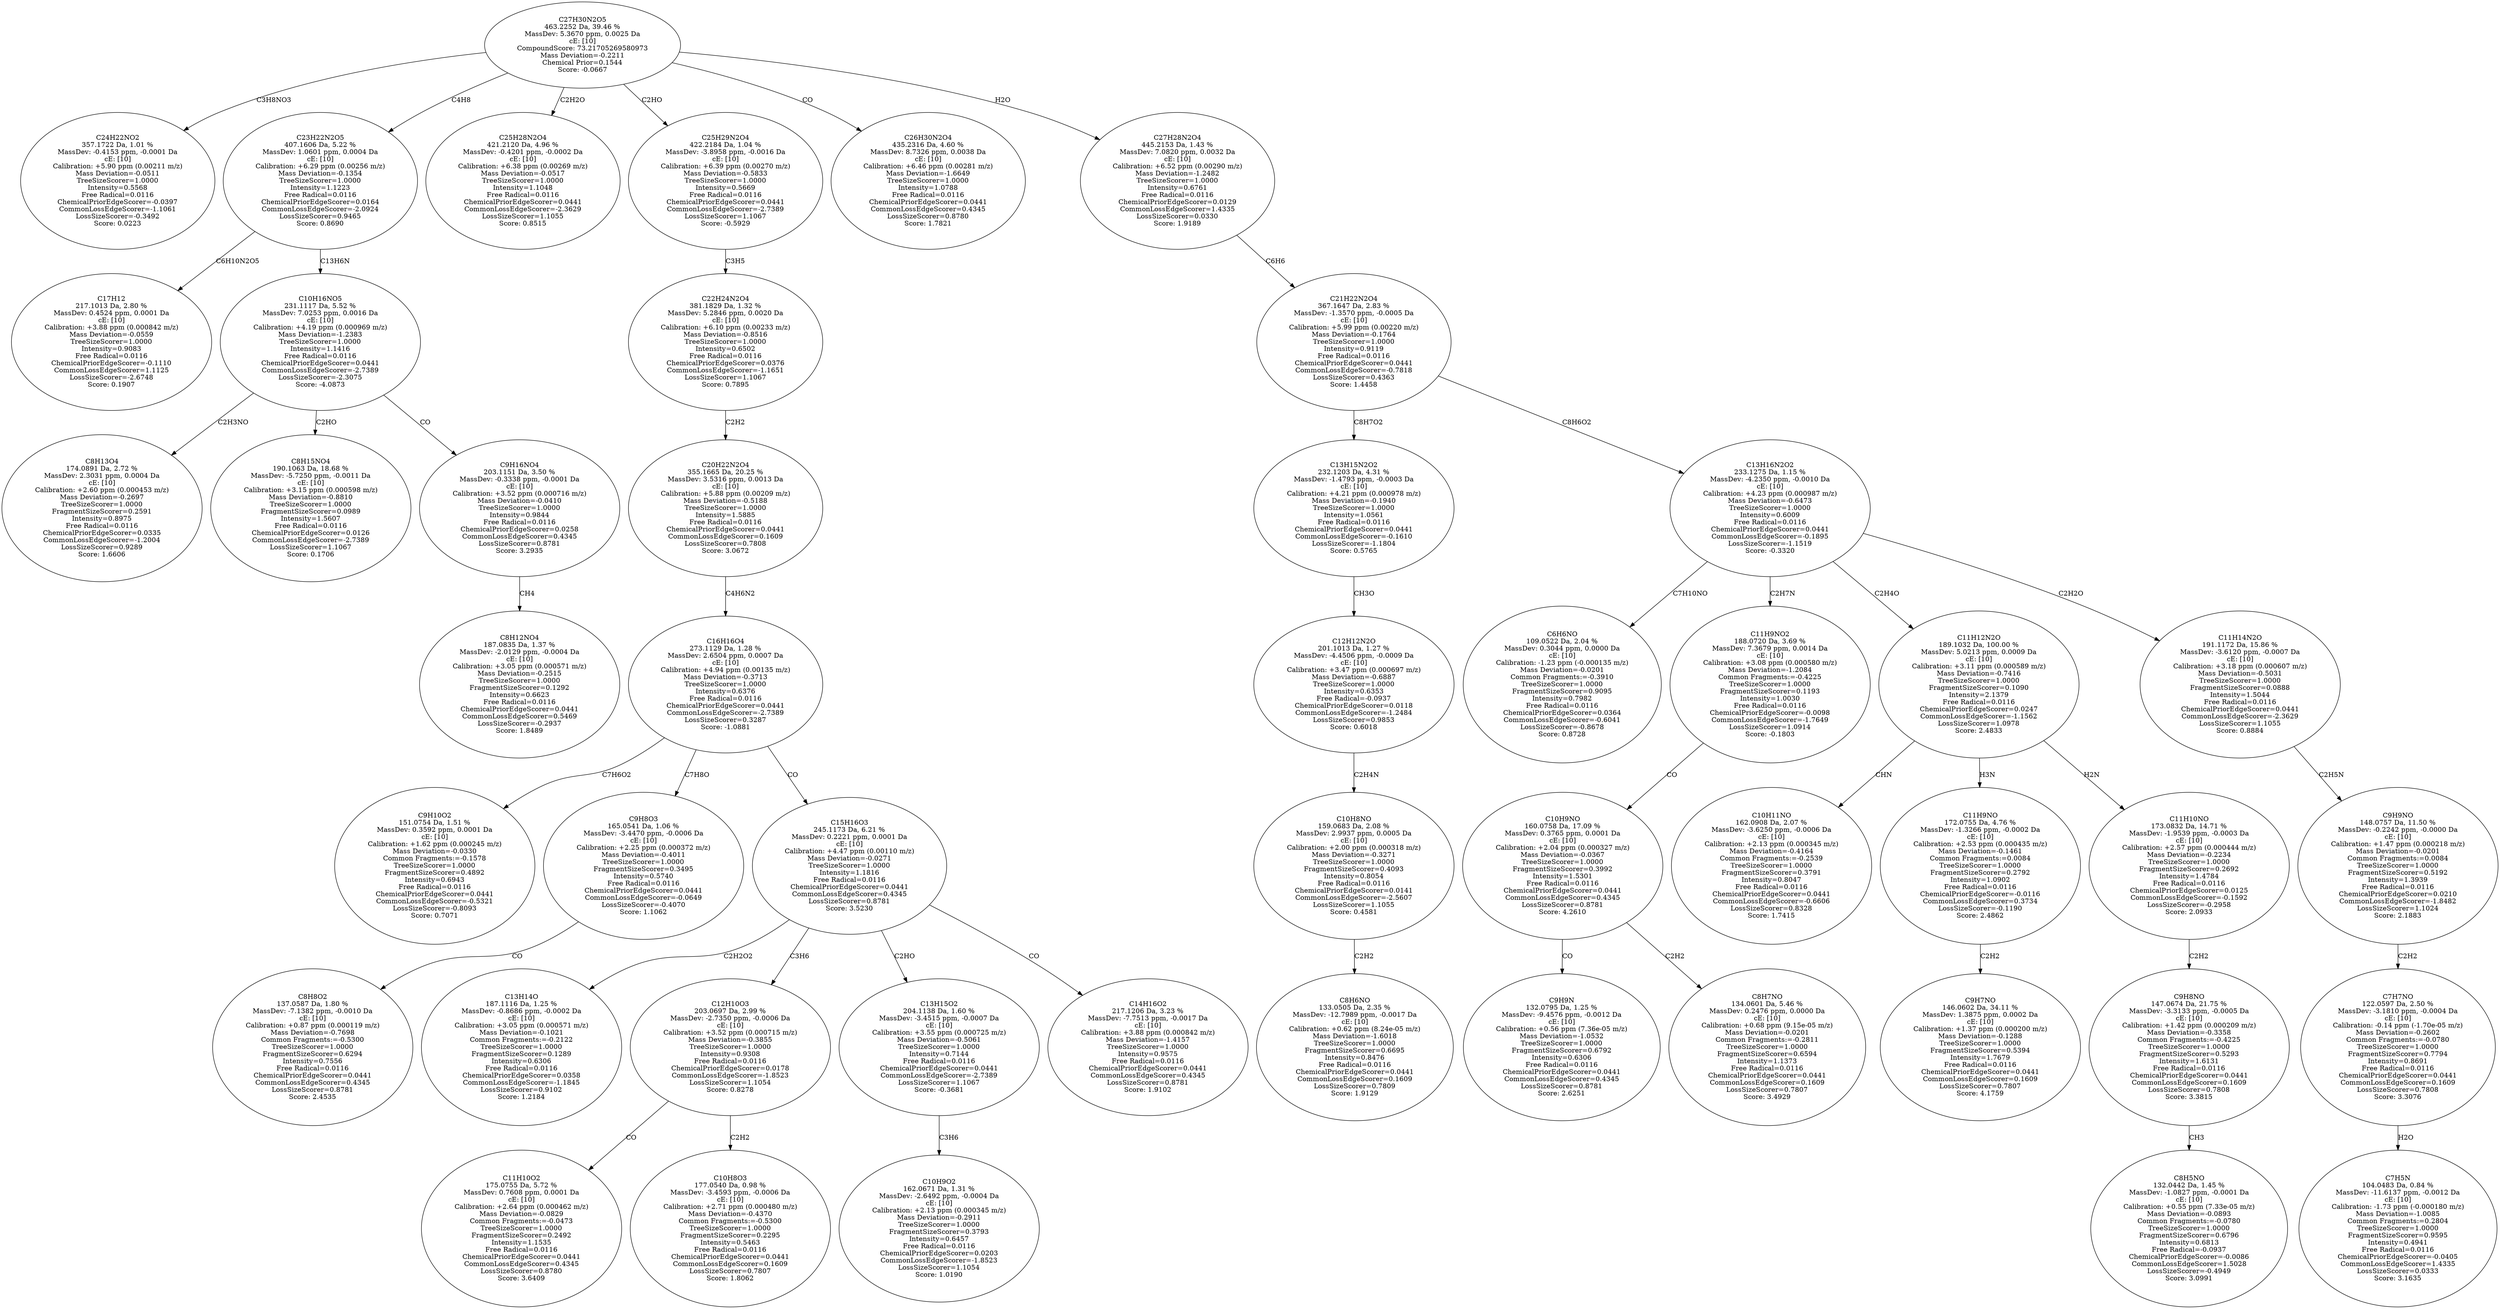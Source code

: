 strict digraph {
v1 [label="C24H22NO2\n357.1722 Da, 1.01 %\nMassDev: -0.4153 ppm, -0.0001 Da\ncE: [10]\nCalibration: +5.90 ppm (0.00211 m/z)\nMass Deviation=-0.0511\nTreeSizeScorer=1.0000\nIntensity=0.5568\nFree Radical=0.0116\nChemicalPriorEdgeScorer=-0.0397\nCommonLossEdgeScorer=-1.1061\nLossSizeScorer=-0.3492\nScore: 0.0223"];
v2 [label="C17H12\n217.1013 Da, 2.80 %\nMassDev: 0.4524 ppm, 0.0001 Da\ncE: [10]\nCalibration: +3.88 ppm (0.000842 m/z)\nMass Deviation=-0.0559\nTreeSizeScorer=1.0000\nIntensity=0.9083\nFree Radical=0.0116\nChemicalPriorEdgeScorer=-0.1110\nCommonLossEdgeScorer=1.1125\nLossSizeScorer=-2.6748\nScore: 0.1907"];
v3 [label="C8H13O4\n174.0891 Da, 2.72 %\nMassDev: 2.3031 ppm, 0.0004 Da\ncE: [10]\nCalibration: +2.60 ppm (0.000453 m/z)\nMass Deviation=-0.2697\nTreeSizeScorer=1.0000\nFragmentSizeScorer=0.2591\nIntensity=0.8975\nFree Radical=0.0116\nChemicalPriorEdgeScorer=0.0335\nCommonLossEdgeScorer=-1.2004\nLossSizeScorer=0.9289\nScore: 1.6606"];
v4 [label="C8H15NO4\n190.1063 Da, 18.68 %\nMassDev: -5.7250 ppm, -0.0011 Da\ncE: [10]\nCalibration: +3.15 ppm (0.000598 m/z)\nMass Deviation=-0.8810\nTreeSizeScorer=1.0000\nFragmentSizeScorer=0.0989\nIntensity=1.5607\nFree Radical=0.0116\nChemicalPriorEdgeScorer=0.0126\nCommonLossEdgeScorer=-2.7389\nLossSizeScorer=1.1067\nScore: 0.1706"];
v5 [label="C8H12NO4\n187.0835 Da, 1.37 %\nMassDev: -2.0129 ppm, -0.0004 Da\ncE: [10]\nCalibration: +3.05 ppm (0.000571 m/z)\nMass Deviation=-0.2515\nTreeSizeScorer=1.0000\nFragmentSizeScorer=0.1292\nIntensity=0.6623\nFree Radical=0.0116\nChemicalPriorEdgeScorer=0.0441\nCommonLossEdgeScorer=0.5469\nLossSizeScorer=-0.2937\nScore: 1.8489"];
v6 [label="C9H16NO4\n203.1151 Da, 3.50 %\nMassDev: -0.3338 ppm, -0.0001 Da\ncE: [10]\nCalibration: +3.52 ppm (0.000716 m/z)\nMass Deviation=-0.0410\nTreeSizeScorer=1.0000\nIntensity=0.9844\nFree Radical=0.0116\nChemicalPriorEdgeScorer=0.0258\nCommonLossEdgeScorer=0.4345\nLossSizeScorer=0.8781\nScore: 3.2935"];
v7 [label="C10H16NO5\n231.1117 Da, 5.52 %\nMassDev: 7.0253 ppm, 0.0016 Da\ncE: [10]\nCalibration: +4.19 ppm (0.000969 m/z)\nMass Deviation=-1.2383\nTreeSizeScorer=1.0000\nIntensity=1.1416\nFree Radical=0.0116\nChemicalPriorEdgeScorer=0.0441\nCommonLossEdgeScorer=-2.7389\nLossSizeScorer=-2.3075\nScore: -4.0873"];
v8 [label="C23H22N2O5\n407.1606 Da, 5.22 %\nMassDev: 1.0601 ppm, 0.0004 Da\ncE: [10]\nCalibration: +6.29 ppm (0.00256 m/z)\nMass Deviation=-0.1354\nTreeSizeScorer=1.0000\nIntensity=1.1223\nFree Radical=0.0116\nChemicalPriorEdgeScorer=0.0164\nCommonLossEdgeScorer=-2.0924\nLossSizeScorer=0.9465\nScore: 0.8690"];
v9 [label="C25H28N2O4\n421.2120 Da, 4.96 %\nMassDev: -0.4201 ppm, -0.0002 Da\ncE: [10]\nCalibration: +6.38 ppm (0.00269 m/z)\nMass Deviation=-0.0517\nTreeSizeScorer=1.0000\nIntensity=1.1048\nFree Radical=0.0116\nChemicalPriorEdgeScorer=0.0441\nCommonLossEdgeScorer=-2.3629\nLossSizeScorer=1.1055\nScore: 0.8515"];
v10 [label="C9H10O2\n151.0754 Da, 1.51 %\nMassDev: 0.3592 ppm, 0.0001 Da\ncE: [10]\nCalibration: +1.62 ppm (0.000245 m/z)\nMass Deviation=-0.0330\nCommon Fragments:=-0.1578\nTreeSizeScorer=1.0000\nFragmentSizeScorer=0.4892\nIntensity=0.6943\nFree Radical=0.0116\nChemicalPriorEdgeScorer=0.0441\nCommonLossEdgeScorer=-0.5321\nLossSizeScorer=-0.8093\nScore: 0.7071"];
v11 [label="C8H8O2\n137.0587 Da, 1.80 %\nMassDev: -7.1382 ppm, -0.0010 Da\ncE: [10]\nCalibration: +0.87 ppm (0.000119 m/z)\nMass Deviation=-0.7698\nCommon Fragments:=-0.5300\nTreeSizeScorer=1.0000\nFragmentSizeScorer=0.6294\nIntensity=0.7556\nFree Radical=0.0116\nChemicalPriorEdgeScorer=0.0441\nCommonLossEdgeScorer=0.4345\nLossSizeScorer=0.8781\nScore: 2.4535"];
v12 [label="C9H8O3\n165.0541 Da, 1.06 %\nMassDev: -3.4470 ppm, -0.0006 Da\ncE: [10]\nCalibration: +2.25 ppm (0.000372 m/z)\nMass Deviation=-0.4011\nTreeSizeScorer=1.0000\nFragmentSizeScorer=0.3495\nIntensity=0.5740\nFree Radical=0.0116\nChemicalPriorEdgeScorer=0.0441\nCommonLossEdgeScorer=-0.0649\nLossSizeScorer=-0.4070\nScore: 1.1062"];
v13 [label="C13H14O\n187.1116 Da, 1.25 %\nMassDev: -0.8686 ppm, -0.0002 Da\ncE: [10]\nCalibration: +3.05 ppm (0.000571 m/z)\nMass Deviation=-0.1021\nCommon Fragments:=-0.2122\nTreeSizeScorer=1.0000\nFragmentSizeScorer=0.1289\nIntensity=0.6306\nFree Radical=0.0116\nChemicalPriorEdgeScorer=0.0358\nCommonLossEdgeScorer=-1.1845\nLossSizeScorer=0.9102\nScore: 1.2184"];
v14 [label="C11H10O2\n175.0755 Da, 5.72 %\nMassDev: 0.7608 ppm, 0.0001 Da\ncE: [10]\nCalibration: +2.64 ppm (0.000462 m/z)\nMass Deviation=-0.0829\nCommon Fragments:=-0.0473\nTreeSizeScorer=1.0000\nFragmentSizeScorer=0.2492\nIntensity=1.1535\nFree Radical=0.0116\nChemicalPriorEdgeScorer=0.0441\nCommonLossEdgeScorer=0.4345\nLossSizeScorer=0.8780\nScore: 3.6409"];
v15 [label="C10H8O3\n177.0540 Da, 0.98 %\nMassDev: -3.4593 ppm, -0.0006 Da\ncE: [10]\nCalibration: +2.71 ppm (0.000480 m/z)\nMass Deviation=-0.4370\nCommon Fragments:=-0.5300\nTreeSizeScorer=1.0000\nFragmentSizeScorer=0.2295\nIntensity=0.5463\nFree Radical=0.0116\nChemicalPriorEdgeScorer=0.0441\nCommonLossEdgeScorer=0.1609\nLossSizeScorer=0.7807\nScore: 1.8062"];
v16 [label="C12H10O3\n203.0697 Da, 2.99 %\nMassDev: -2.7350 ppm, -0.0006 Da\ncE: [10]\nCalibration: +3.52 ppm (0.000715 m/z)\nMass Deviation=-0.3855\nTreeSizeScorer=1.0000\nIntensity=0.9308\nFree Radical=0.0116\nChemicalPriorEdgeScorer=0.0178\nCommonLossEdgeScorer=-1.8523\nLossSizeScorer=1.1054\nScore: 0.8278"];
v17 [label="C10H9O2\n162.0671 Da, 1.31 %\nMassDev: -2.6492 ppm, -0.0004 Da\ncE: [10]\nCalibration: +2.13 ppm (0.000345 m/z)\nMass Deviation=-0.2911\nTreeSizeScorer=1.0000\nFragmentSizeScorer=0.3793\nIntensity=0.6457\nFree Radical=0.0116\nChemicalPriorEdgeScorer=0.0203\nCommonLossEdgeScorer=-1.8523\nLossSizeScorer=1.1054\nScore: 1.0190"];
v18 [label="C13H15O2\n204.1138 Da, 1.60 %\nMassDev: -3.4515 ppm, -0.0007 Da\ncE: [10]\nCalibration: +3.55 ppm (0.000725 m/z)\nMass Deviation=-0.5061\nTreeSizeScorer=1.0000\nIntensity=0.7144\nFree Radical=0.0116\nChemicalPriorEdgeScorer=0.0441\nCommonLossEdgeScorer=-2.7389\nLossSizeScorer=1.1067\nScore: -0.3681"];
v19 [label="C14H16O2\n217.1206 Da, 3.23 %\nMassDev: -7.7513 ppm, -0.0017 Da\ncE: [10]\nCalibration: +3.88 ppm (0.000842 m/z)\nMass Deviation=-1.4157\nTreeSizeScorer=1.0000\nIntensity=0.9575\nFree Radical=0.0116\nChemicalPriorEdgeScorer=0.0441\nCommonLossEdgeScorer=0.4345\nLossSizeScorer=0.8781\nScore: 1.9102"];
v20 [label="C15H16O3\n245.1173 Da, 6.21 %\nMassDev: 0.2221 ppm, 0.0001 Da\ncE: [10]\nCalibration: +4.47 ppm (0.00110 m/z)\nMass Deviation=-0.0271\nTreeSizeScorer=1.0000\nIntensity=1.1816\nFree Radical=0.0116\nChemicalPriorEdgeScorer=0.0441\nCommonLossEdgeScorer=0.4345\nLossSizeScorer=0.8781\nScore: 3.5230"];
v21 [label="C16H16O4\n273.1129 Da, 1.28 %\nMassDev: 2.6504 ppm, 0.0007 Da\ncE: [10]\nCalibration: +4.94 ppm (0.00135 m/z)\nMass Deviation=-0.3713\nTreeSizeScorer=1.0000\nIntensity=0.6376\nFree Radical=0.0116\nChemicalPriorEdgeScorer=0.0441\nCommonLossEdgeScorer=-2.7389\nLossSizeScorer=0.3287\nScore: -1.0881"];
v22 [label="C20H22N2O4\n355.1665 Da, 20.25 %\nMassDev: 3.5316 ppm, 0.0013 Da\ncE: [10]\nCalibration: +5.88 ppm (0.00209 m/z)\nMass Deviation=-0.5188\nTreeSizeScorer=1.0000\nIntensity=1.5885\nFree Radical=0.0116\nChemicalPriorEdgeScorer=0.0441\nCommonLossEdgeScorer=0.1609\nLossSizeScorer=0.7808\nScore: 3.0672"];
v23 [label="C22H24N2O4\n381.1829 Da, 1.32 %\nMassDev: 5.2846 ppm, 0.0020 Da\ncE: [10]\nCalibration: +6.10 ppm (0.00233 m/z)\nMass Deviation=-0.8516\nTreeSizeScorer=1.0000\nIntensity=0.6502\nFree Radical=0.0116\nChemicalPriorEdgeScorer=0.0376\nCommonLossEdgeScorer=-1.1651\nLossSizeScorer=1.1067\nScore: 0.7895"];
v24 [label="C25H29N2O4\n422.2184 Da, 1.04 %\nMassDev: -3.8958 ppm, -0.0016 Da\ncE: [10]\nCalibration: +6.39 ppm (0.00270 m/z)\nMass Deviation=-0.5833\nTreeSizeScorer=1.0000\nIntensity=0.5669\nFree Radical=0.0116\nChemicalPriorEdgeScorer=0.0441\nCommonLossEdgeScorer=-2.7389\nLossSizeScorer=1.1067\nScore: -0.5929"];
v25 [label="C26H30N2O4\n435.2316 Da, 4.60 %\nMassDev: 8.7326 ppm, 0.0038 Da\ncE: [10]\nCalibration: +6.46 ppm (0.00281 m/z)\nMass Deviation=-1.6649\nTreeSizeScorer=1.0000\nIntensity=1.0788\nFree Radical=0.0116\nChemicalPriorEdgeScorer=0.0441\nCommonLossEdgeScorer=0.4345\nLossSizeScorer=0.8780\nScore: 1.7821"];
v26 [label="C8H6NO\n133.0505 Da, 2.35 %\nMassDev: -12.7989 ppm, -0.0017 Da\ncE: [10]\nCalibration: +0.62 ppm (8.24e-05 m/z)\nMass Deviation=-1.6018\nTreeSizeScorer=1.0000\nFragmentSizeScorer=0.6695\nIntensity=0.8476\nFree Radical=0.0116\nChemicalPriorEdgeScorer=0.0441\nCommonLossEdgeScorer=0.1609\nLossSizeScorer=0.7809\nScore: 1.9129"];
v27 [label="C10H8NO\n159.0683 Da, 2.08 %\nMassDev: 2.9937 ppm, 0.0005 Da\ncE: [10]\nCalibration: +2.00 ppm (0.000318 m/z)\nMass Deviation=-0.3271\nTreeSizeScorer=1.0000\nFragmentSizeScorer=0.4093\nIntensity=0.8054\nFree Radical=0.0116\nChemicalPriorEdgeScorer=0.0141\nCommonLossEdgeScorer=-2.5607\nLossSizeScorer=1.1055\nScore: 0.4581"];
v28 [label="C12H12N2O\n201.1013 Da, 1.27 %\nMassDev: -4.4506 ppm, -0.0009 Da\ncE: [10]\nCalibration: +3.47 ppm (0.000697 m/z)\nMass Deviation=-0.6887\nTreeSizeScorer=1.0000\nIntensity=0.6353\nFree Radical=-0.0937\nChemicalPriorEdgeScorer=0.0118\nCommonLossEdgeScorer=-1.2484\nLossSizeScorer=0.9853\nScore: 0.6018"];
v29 [label="C13H15N2O2\n232.1203 Da, 4.31 %\nMassDev: -1.4793 ppm, -0.0003 Da\ncE: [10]\nCalibration: +4.21 ppm (0.000978 m/z)\nMass Deviation=-0.1940\nTreeSizeScorer=1.0000\nIntensity=1.0561\nFree Radical=0.0116\nChemicalPriorEdgeScorer=0.0441\nCommonLossEdgeScorer=-0.1610\nLossSizeScorer=-1.1804\nScore: 0.5765"];
v30 [label="C6H6NO\n109.0522 Da, 2.04 %\nMassDev: 0.3044 ppm, 0.0000 Da\ncE: [10]\nCalibration: -1.23 ppm (-0.000135 m/z)\nMass Deviation=-0.0201\nCommon Fragments:=-0.3910\nTreeSizeScorer=1.0000\nFragmentSizeScorer=0.9095\nIntensity=0.7982\nFree Radical=0.0116\nChemicalPriorEdgeScorer=0.0364\nCommonLossEdgeScorer=-0.6041\nLossSizeScorer=-0.8678\nScore: 0.8728"];
v31 [label="C9H9N\n132.0795 Da, 1.25 %\nMassDev: -9.4576 ppm, -0.0012 Da\ncE: [10]\nCalibration: +0.56 ppm (7.36e-05 m/z)\nMass Deviation=-1.0532\nTreeSizeScorer=1.0000\nFragmentSizeScorer=0.6792\nIntensity=0.6306\nFree Radical=0.0116\nChemicalPriorEdgeScorer=0.0441\nCommonLossEdgeScorer=0.4345\nLossSizeScorer=0.8781\nScore: 2.6251"];
v32 [label="C8H7NO\n134.0601 Da, 5.46 %\nMassDev: 0.2476 ppm, 0.0000 Da\ncE: [10]\nCalibration: +0.68 ppm (9.15e-05 m/z)\nMass Deviation=-0.0201\nCommon Fragments:=-0.2811\nTreeSizeScorer=1.0000\nFragmentSizeScorer=0.6594\nIntensity=1.1373\nFree Radical=0.0116\nChemicalPriorEdgeScorer=0.0441\nCommonLossEdgeScorer=0.1609\nLossSizeScorer=0.7807\nScore: 3.4929"];
v33 [label="C10H9NO\n160.0758 Da, 17.09 %\nMassDev: 0.3765 ppm, 0.0001 Da\ncE: [10]\nCalibration: +2.04 ppm (0.000327 m/z)\nMass Deviation=-0.0367\nTreeSizeScorer=1.0000\nFragmentSizeScorer=0.3992\nIntensity=1.5301\nFree Radical=0.0116\nChemicalPriorEdgeScorer=0.0441\nCommonLossEdgeScorer=0.4345\nLossSizeScorer=0.8781\nScore: 4.2610"];
v34 [label="C11H9NO2\n188.0720 Da, 3.69 %\nMassDev: 7.3679 ppm, 0.0014 Da\ncE: [10]\nCalibration: +3.08 ppm (0.000580 m/z)\nMass Deviation=-1.2084\nCommon Fragments:=-0.4225\nTreeSizeScorer=1.0000\nFragmentSizeScorer=0.1193\nIntensity=1.0030\nFree Radical=0.0116\nChemicalPriorEdgeScorer=-0.0098\nCommonLossEdgeScorer=-1.7649\nLossSizeScorer=1.0914\nScore: -0.1803"];
v35 [label="C10H11NO\n162.0908 Da, 2.07 %\nMassDev: -3.6250 ppm, -0.0006 Da\ncE: [10]\nCalibration: +2.13 ppm (0.000345 m/z)\nMass Deviation=-0.4164\nCommon Fragments:=-0.2539\nTreeSizeScorer=1.0000\nFragmentSizeScorer=0.3791\nIntensity=0.8047\nFree Radical=0.0116\nChemicalPriorEdgeScorer=0.0441\nCommonLossEdgeScorer=-0.6606\nLossSizeScorer=0.8328\nScore: 1.7415"];
v36 [label="C9H7NO\n146.0602 Da, 34.11 %\nMassDev: 1.3875 ppm, 0.0002 Da\ncE: [10]\nCalibration: +1.37 ppm (0.000200 m/z)\nMass Deviation=-0.1288\nTreeSizeScorer=1.0000\nFragmentSizeScorer=0.5394\nIntensity=1.7679\nFree Radical=0.0116\nChemicalPriorEdgeScorer=0.0441\nCommonLossEdgeScorer=0.1609\nLossSizeScorer=0.7807\nScore: 4.1759"];
v37 [label="C11H9NO\n172.0755 Da, 4.76 %\nMassDev: -1.3266 ppm, -0.0002 Da\ncE: [10]\nCalibration: +2.53 ppm (0.000435 m/z)\nMass Deviation=-0.1461\nCommon Fragments:=0.0084\nTreeSizeScorer=1.0000\nFragmentSizeScorer=0.2792\nIntensity=1.0902\nFree Radical=0.0116\nChemicalPriorEdgeScorer=-0.0116\nCommonLossEdgeScorer=0.3734\nLossSizeScorer=-0.1190\nScore: 2.4862"];
v38 [label="C8H5NO\n132.0442 Da, 1.45 %\nMassDev: -1.0827 ppm, -0.0001 Da\ncE: [10]\nCalibration: +0.55 ppm (7.33e-05 m/z)\nMass Deviation=-0.0893\nCommon Fragments:=-0.0780\nTreeSizeScorer=1.0000\nFragmentSizeScorer=0.6796\nIntensity=0.6813\nFree Radical=-0.0937\nChemicalPriorEdgeScorer=-0.0086\nCommonLossEdgeScorer=1.5028\nLossSizeScorer=-0.4949\nScore: 3.0991"];
v39 [label="C9H8NO\n147.0674 Da, 21.75 %\nMassDev: -3.3133 ppm, -0.0005 Da\ncE: [10]\nCalibration: +1.42 ppm (0.000209 m/z)\nMass Deviation=-0.3358\nCommon Fragments:=-0.4225\nTreeSizeScorer=1.0000\nFragmentSizeScorer=0.5293\nIntensity=1.6131\nFree Radical=0.0116\nChemicalPriorEdgeScorer=0.0441\nCommonLossEdgeScorer=0.1609\nLossSizeScorer=0.7808\nScore: 3.3815"];
v40 [label="C11H10NO\n173.0832 Da, 14.71 %\nMassDev: -1.9539 ppm, -0.0003 Da\ncE: [10]\nCalibration: +2.57 ppm (0.000444 m/z)\nMass Deviation=-0.2234\nTreeSizeScorer=1.0000\nFragmentSizeScorer=0.2692\nIntensity=1.4784\nFree Radical=0.0116\nChemicalPriorEdgeScorer=0.0125\nCommonLossEdgeScorer=-0.1592\nLossSizeScorer=-0.2958\nScore: 2.0933"];
v41 [label="C11H12N2O\n189.1032 Da, 100.00 %\nMassDev: 5.0213 ppm, 0.0009 Da\ncE: [10]\nCalibration: +3.11 ppm (0.000589 m/z)\nMass Deviation=-0.7416\nTreeSizeScorer=1.0000\nFragmentSizeScorer=0.1090\nIntensity=2.1379\nFree Radical=0.0116\nChemicalPriorEdgeScorer=0.0247\nCommonLossEdgeScorer=-1.1562\nLossSizeScorer=1.0978\nScore: 2.4833"];
v42 [label="C7H5N\n104.0483 Da, 0.84 %\nMassDev: -11.6137 ppm, -0.0012 Da\ncE: [10]\nCalibration: -1.73 ppm (-0.000180 m/z)\nMass Deviation=-1.0085\nCommon Fragments:=0.2804\nTreeSizeScorer=1.0000\nFragmentSizeScorer=0.9595\nIntensity=0.4941\nFree Radical=0.0116\nChemicalPriorEdgeScorer=-0.0405\nCommonLossEdgeScorer=1.4335\nLossSizeScorer=0.0333\nScore: 3.1635"];
v43 [label="C7H7NO\n122.0597 Da, 2.50 %\nMassDev: -3.1810 ppm, -0.0004 Da\ncE: [10]\nCalibration: -0.14 ppm (-1.70e-05 m/z)\nMass Deviation=-0.2602\nCommon Fragments:=-0.0780\nTreeSizeScorer=1.0000\nFragmentSizeScorer=0.7794\nIntensity=0.8691\nFree Radical=0.0116\nChemicalPriorEdgeScorer=0.0441\nCommonLossEdgeScorer=0.1609\nLossSizeScorer=0.7808\nScore: 3.3076"];
v44 [label="C9H9NO\n148.0757 Da, 11.50 %\nMassDev: -0.2242 ppm, -0.0000 Da\ncE: [10]\nCalibration: +1.47 ppm (0.000218 m/z)\nMass Deviation=-0.0201\nCommon Fragments:=0.0084\nTreeSizeScorer=1.0000\nFragmentSizeScorer=0.5192\nIntensity=1.3939\nFree Radical=0.0116\nChemicalPriorEdgeScorer=0.0210\nCommonLossEdgeScorer=-1.8482\nLossSizeScorer=1.1024\nScore: 2.1883"];
v45 [label="C11H14N2O\n191.1172 Da, 15.86 %\nMassDev: -3.6120 ppm, -0.0007 Da\ncE: [10]\nCalibration: +3.18 ppm (0.000607 m/z)\nMass Deviation=-0.5031\nTreeSizeScorer=1.0000\nFragmentSizeScorer=0.0888\nIntensity=1.5044\nFree Radical=0.0116\nChemicalPriorEdgeScorer=0.0441\nCommonLossEdgeScorer=-2.3629\nLossSizeScorer=1.1055\nScore: 0.8884"];
v46 [label="C13H16N2O2\n233.1275 Da, 1.15 %\nMassDev: -4.2350 ppm, -0.0010 Da\ncE: [10]\nCalibration: +4.23 ppm (0.000987 m/z)\nMass Deviation=-0.6473\nTreeSizeScorer=1.0000\nIntensity=0.6009\nFree Radical=0.0116\nChemicalPriorEdgeScorer=0.0441\nCommonLossEdgeScorer=-0.1895\nLossSizeScorer=-1.1519\nScore: -0.3320"];
v47 [label="C21H22N2O4\n367.1647 Da, 2.83 %\nMassDev: -1.3570 ppm, -0.0005 Da\ncE: [10]\nCalibration: +5.99 ppm (0.00220 m/z)\nMass Deviation=-0.1764\nTreeSizeScorer=1.0000\nIntensity=0.9119\nFree Radical=0.0116\nChemicalPriorEdgeScorer=0.0441\nCommonLossEdgeScorer=-0.7818\nLossSizeScorer=0.4363\nScore: 1.4458"];
v48 [label="C27H28N2O4\n445.2153 Da, 1.43 %\nMassDev: 7.0820 ppm, 0.0032 Da\ncE: [10]\nCalibration: +6.52 ppm (0.00290 m/z)\nMass Deviation=-1.2482\nTreeSizeScorer=1.0000\nIntensity=0.6761\nFree Radical=0.0116\nChemicalPriorEdgeScorer=0.0129\nCommonLossEdgeScorer=1.4335\nLossSizeScorer=0.0330\nScore: 1.9189"];
v49 [label="C27H30N2O5\n463.2252 Da, 39.46 %\nMassDev: 5.3670 ppm, 0.0025 Da\ncE: [10]\nCompoundScore: 73.21705269580973\nMass Deviation=-0.2211\nChemical Prior=0.1544\nScore: -0.0667"];
v49 -> v1 [label="C3H8NO3"];
v8 -> v2 [label="C6H10N2O5"];
v7 -> v3 [label="C2H3NO"];
v7 -> v4 [label="C2HO"];
v6 -> v5 [label="CH4"];
v7 -> v6 [label="CO"];
v8 -> v7 [label="C13H6N"];
v49 -> v8 [label="C4H8"];
v49 -> v9 [label="C2H2O"];
v21 -> v10 [label="C7H6O2"];
v12 -> v11 [label="CO"];
v21 -> v12 [label="C7H8O"];
v20 -> v13 [label="C2H2O2"];
v16 -> v14 [label="CO"];
v16 -> v15 [label="C2H2"];
v20 -> v16 [label="C3H6"];
v18 -> v17 [label="C3H6"];
v20 -> v18 [label="C2HO"];
v20 -> v19 [label="CO"];
v21 -> v20 [label="CO"];
v22 -> v21 [label="C4H6N2"];
v23 -> v22 [label="C2H2"];
v24 -> v23 [label="C3H5"];
v49 -> v24 [label="C2HO"];
v49 -> v25 [label="CO"];
v27 -> v26 [label="C2H2"];
v28 -> v27 [label="C2H4N"];
v29 -> v28 [label="CH3O"];
v47 -> v29 [label="C8H7O2"];
v46 -> v30 [label="C7H10NO"];
v33 -> v31 [label="CO"];
v33 -> v32 [label="C2H2"];
v34 -> v33 [label="CO"];
v46 -> v34 [label="C2H7N"];
v41 -> v35 [label="CHN"];
v37 -> v36 [label="C2H2"];
v41 -> v37 [label="H3N"];
v39 -> v38 [label="CH3"];
v40 -> v39 [label="C2H2"];
v41 -> v40 [label="H2N"];
v46 -> v41 [label="C2H4O"];
v43 -> v42 [label="H2O"];
v44 -> v43 [label="C2H2"];
v45 -> v44 [label="C2H5N"];
v46 -> v45 [label="C2H2O"];
v47 -> v46 [label="C8H6O2"];
v48 -> v47 [label="C6H6"];
v49 -> v48 [label="H2O"];
}